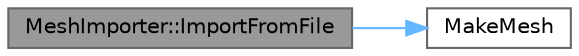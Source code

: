 digraph "MeshImporter::ImportFromFile"
{
 // LATEX_PDF_SIZE
  bgcolor="transparent";
  edge [fontname=Helvetica,fontsize=10,labelfontname=Helvetica,labelfontsize=10];
  node [fontname=Helvetica,fontsize=10,shape=box,height=0.2,width=0.4];
  rankdir="LR";
  Node1 [label="MeshImporter::ImportFromFile",height=0.2,width=0.4,color="gray40", fillcolor="grey60", style="filled", fontcolor="black",tooltip="Import a mesh from file"];
  Node1 -> Node2 [color="steelblue1",style="solid"];
  Node2 [label="MakeMesh",height=0.2,width=0.4,color="grey40", fillcolor="white", style="filled",URL="$_renderer_8cpp.html#a8ef764af2191aa3698be69712f6adfc0",tooltip="Builds a mesh"];
}

